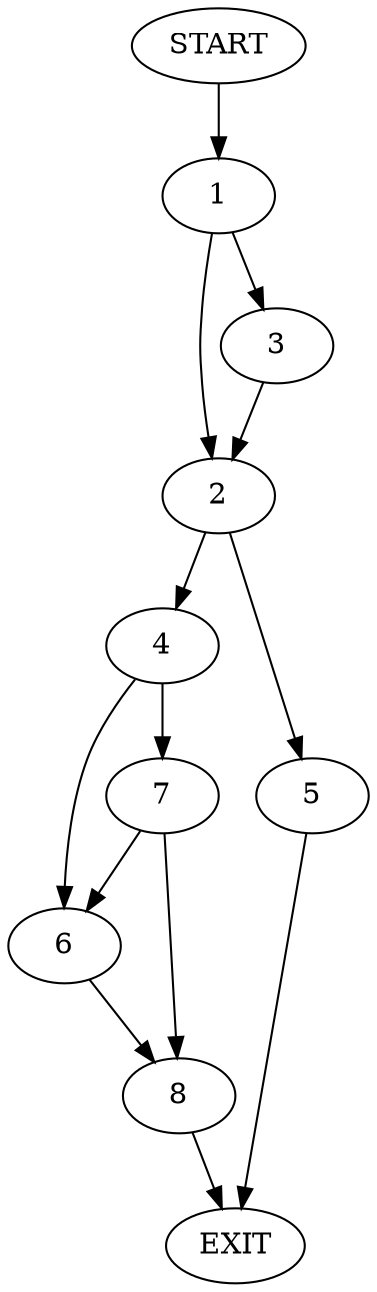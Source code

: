 digraph {
0 [label="START"]
9 [label="EXIT"]
0 -> 1
1 -> 2
1 -> 3
3 -> 2
2 -> 4
2 -> 5
5 -> 9
4 -> 6
4 -> 7
6 -> 8
7 -> 8
7 -> 6
8 -> 9
}
